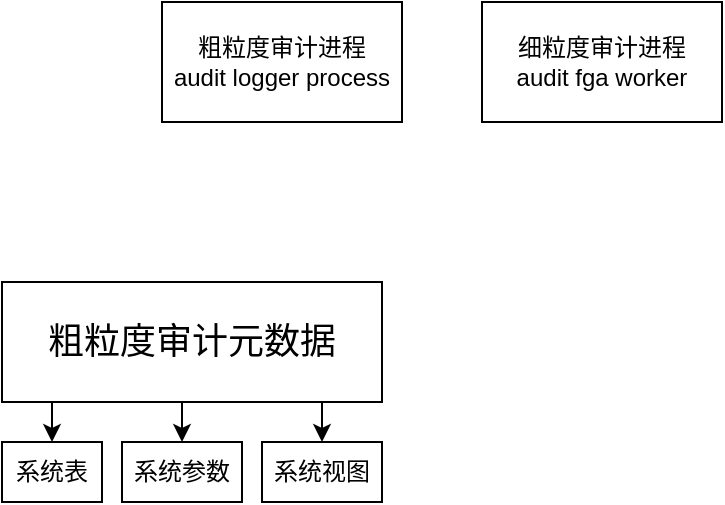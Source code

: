 <mxfile version="21.7.4" type="github">
  <diagram name="第 1 页" id="z8eaokQcUnExMuXmSOVa">
    <mxGraphModel dx="1290" dy="511" grid="1" gridSize="10" guides="1" tooltips="1" connect="1" arrows="1" fold="1" page="1" pageScale="1" pageWidth="827" pageHeight="1169" math="0" shadow="0">
      <root>
        <mxCell id="0" />
        <mxCell id="1" parent="0" />
        <mxCell id="fKBTuQ9XRsDoy9fK-hjk-1" value="粗粒度审计进程&lt;br&gt;audit logger process" style="rounded=0;whiteSpace=wrap;html=1;" vertex="1" parent="1">
          <mxGeometry x="230" y="130" width="120" height="60" as="geometry" />
        </mxCell>
        <mxCell id="fKBTuQ9XRsDoy9fK-hjk-2" value="细粒度审计进程&lt;br&gt;&lt;div&gt;audit fga worker&lt;/div&gt;" style="rounded=0;whiteSpace=wrap;html=1;" vertex="1" parent="1">
          <mxGeometry x="390" y="130" width="120" height="60" as="geometry" />
        </mxCell>
        <mxCell id="fKBTuQ9XRsDoy9fK-hjk-14" style="edgeStyle=orthogonalEdgeStyle;rounded=0;orthogonalLoop=1;jettySize=auto;html=1;exitX=0.25;exitY=1;exitDx=0;exitDy=0;entryX=0.5;entryY=0;entryDx=0;entryDy=0;" edge="1" parent="1" source="fKBTuQ9XRsDoy9fK-hjk-5" target="fKBTuQ9XRsDoy9fK-hjk-7">
          <mxGeometry relative="1" as="geometry" />
        </mxCell>
        <mxCell id="fKBTuQ9XRsDoy9fK-hjk-15" style="edgeStyle=orthogonalEdgeStyle;rounded=0;orthogonalLoop=1;jettySize=auto;html=1;exitX=0.5;exitY=1;exitDx=0;exitDy=0;entryX=0.5;entryY=0;entryDx=0;entryDy=0;" edge="1" parent="1" source="fKBTuQ9XRsDoy9fK-hjk-5" target="fKBTuQ9XRsDoy9fK-hjk-9">
          <mxGeometry relative="1" as="geometry" />
        </mxCell>
        <mxCell id="fKBTuQ9XRsDoy9fK-hjk-16" style="edgeStyle=orthogonalEdgeStyle;rounded=0;orthogonalLoop=1;jettySize=auto;html=1;exitX=0.75;exitY=1;exitDx=0;exitDy=0;entryX=0.5;entryY=0;entryDx=0;entryDy=0;" edge="1" parent="1" source="fKBTuQ9XRsDoy9fK-hjk-5" target="fKBTuQ9XRsDoy9fK-hjk-11">
          <mxGeometry relative="1" as="geometry" />
        </mxCell>
        <mxCell id="fKBTuQ9XRsDoy9fK-hjk-5" value="&lt;font style=&quot;font-size: 18px;&quot;&gt;粗粒度审计元数据&lt;/font&gt;" style="rounded=0;whiteSpace=wrap;html=1;" vertex="1" parent="1">
          <mxGeometry x="150" y="270" width="190" height="60" as="geometry" />
        </mxCell>
        <mxCell id="fKBTuQ9XRsDoy9fK-hjk-7" value="系统表" style="rounded=0;whiteSpace=wrap;html=1;" vertex="1" parent="1">
          <mxGeometry x="150" y="350" width="50" height="30" as="geometry" />
        </mxCell>
        <mxCell id="fKBTuQ9XRsDoy9fK-hjk-9" value="系统参数" style="rounded=0;whiteSpace=wrap;html=1;" vertex="1" parent="1">
          <mxGeometry x="210" y="350" width="60" height="30" as="geometry" />
        </mxCell>
        <mxCell id="fKBTuQ9XRsDoy9fK-hjk-11" value="系统视图" style="rounded=0;whiteSpace=wrap;html=1;" vertex="1" parent="1">
          <mxGeometry x="280" y="350" width="60" height="30" as="geometry" />
        </mxCell>
      </root>
    </mxGraphModel>
  </diagram>
</mxfile>
